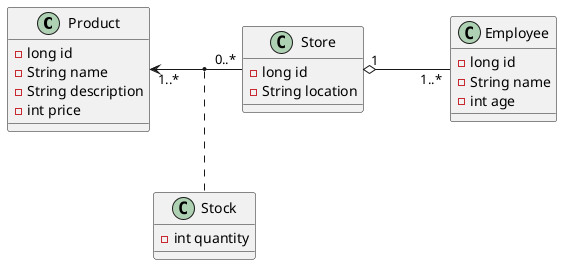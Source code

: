 @startuml

class Product {
  - long id
  - String name
  - String description
  - int price
}

class Store {
  - long id
  - String location
}

class Employee {
  - long id
  - String name
  - int age
}

class Stock {
  - int quantity
}

Product "1..*" <- "0..*" Store : "     "
(Product, Store) .. Stock

Store "1" o- "1..*" Employee :"               "

@enduml
